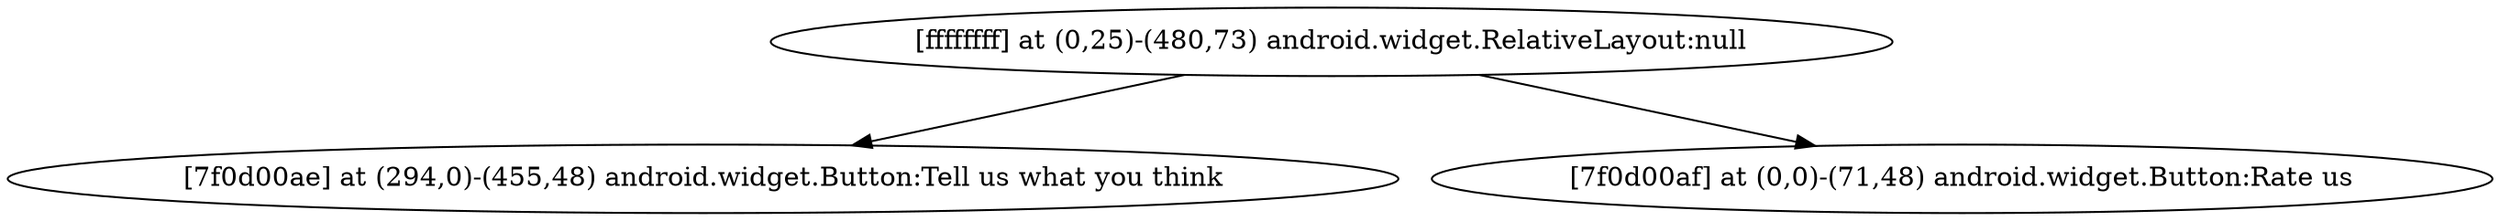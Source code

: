 strict digraph G {
  1 [ label="[ffffffff] at (0,25)-(480,73) android.widget.RelativeLayout:null" ];
  2 [ label="[7f0d00ae] at (294,0)-(455,48) android.widget.Button:Tell us what you think" ];
  3 [ label="[7f0d00af] at (0,0)-(71,48) android.widget.Button:Rate us" ];
  1 -> 2;
  1 -> 3;
}
